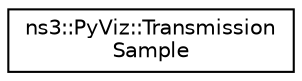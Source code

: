 digraph "Graphical Class Hierarchy"
{
 // LATEX_PDF_SIZE
  edge [fontname="Helvetica",fontsize="10",labelfontname="Helvetica",labelfontsize="10"];
  node [fontname="Helvetica",fontsize="10",shape=record];
  rankdir="LR";
  Node0 [label="ns3::PyViz::Transmission\lSample",height=0.2,width=0.4,color="black", fillcolor="white", style="filled",URL="$structns3_1_1_py_viz_1_1_transmission_sample.html",tooltip="TransmissionSample structure."];
}

